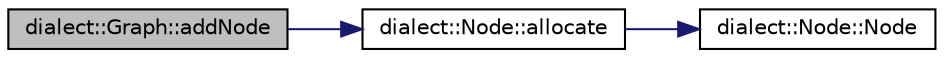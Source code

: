 digraph "dialect::Graph::addNode"
{
  edge [fontname="Helvetica",fontsize="10",labelfontname="Helvetica",labelfontsize="10"];
  node [fontname="Helvetica",fontsize="10",shape=record];
  rankdir="LR";
  Node19 [label="dialect::Graph::addNode",height=0.2,width=0.4,color="black", fillcolor="grey75", style="filled", fontcolor="black"];
  Node19 -> Node20 [color="midnightblue",fontsize="10",style="solid",fontname="Helvetica"];
  Node20 [label="dialect::Node::allocate",height=0.2,width=0.4,color="black", fillcolor="white", style="filled",URL="$classdialect_1_1Node.html#a933bc8b61c4b40f58c4ebddf1f208a30",tooltip="Factory function, to get a shared pointer to a Node allocated on the heap. We make the constructors p..."];
  Node20 -> Node21 [color="midnightblue",fontsize="10",style="solid",fontname="Helvetica"];
  Node21 [label="dialect::Node::Node",height=0.2,width=0.4,color="black", fillcolor="white", style="filled",URL="$classdialect_1_1Node.html#ad8f6657c4b7c7002a414fb9b1c2744f8",tooltip="Default constructor. "];
}
